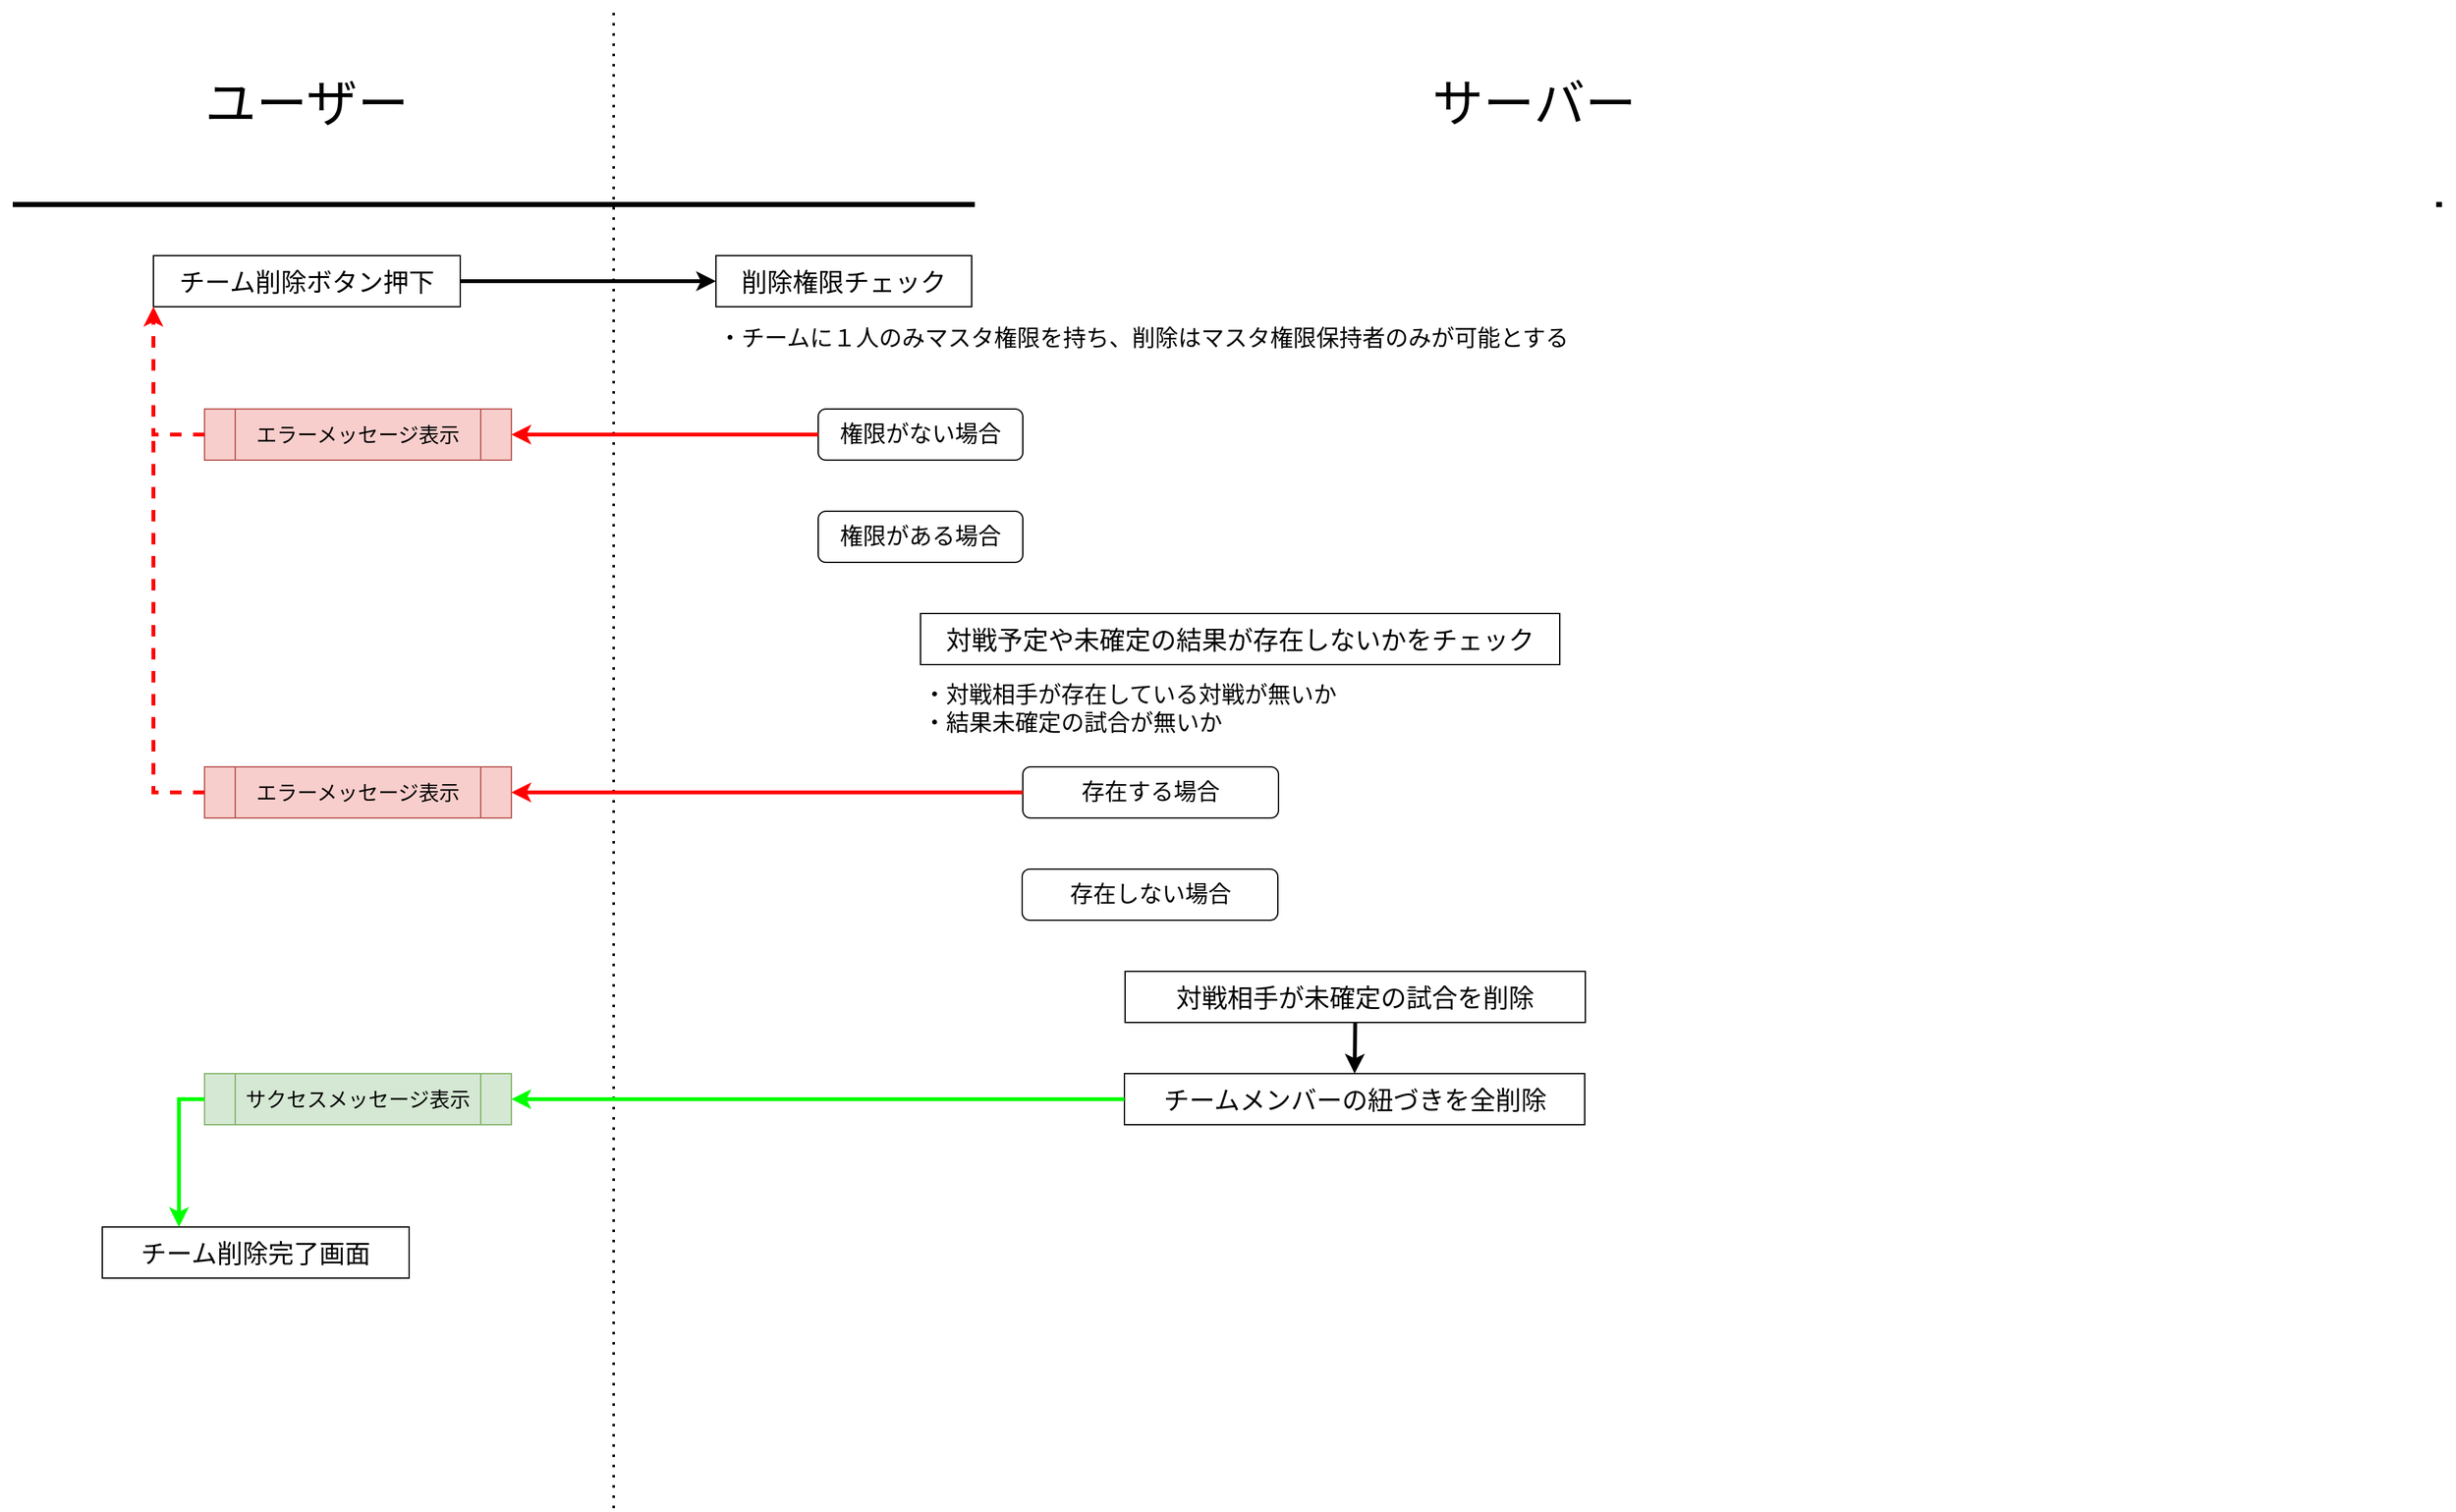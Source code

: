 <mxfile version="20.2.3" type="device"><diagram name="チーム削除" id="1UEimCJ06rVjTFFncBrc"><mxGraphModel dx="1502" dy="977" grid="1" gridSize="10" guides="1" tooltips="1" connect="1" arrows="1" fold="1" page="1" pageScale="1" pageWidth="1920" pageHeight="1200" background="none" math="0" shadow="0"><root><mxCell id="irrqL4z2XPsDJClaLvtr-0"/><mxCell id="irrqL4z2XPsDJClaLvtr-1" parent="irrqL4z2XPsDJClaLvtr-0"/><mxCell id="irrqL4z2XPsDJClaLvtr-2" value="" style="endArrow=none;html=1;rounded=0;strokeWidth=4;" parent="irrqL4z2XPsDJClaLvtr-1" edge="1"><mxGeometry width="50" height="50" relative="1" as="geometry"><mxPoint x="10" y="160" as="sourcePoint"/><mxPoint x="1910" y="160" as="targetPoint"/></mxGeometry></mxCell><mxCell id="irrqL4z2XPsDJClaLvtr-3" value="" style="endArrow=none;dashed=1;html=1;dashPattern=1 3;strokeWidth=2;rounded=0;" parent="irrqL4z2XPsDJClaLvtr-1" edge="1"><mxGeometry width="50" height="50" relative="1" as="geometry"><mxPoint x="480" y="1180" as="sourcePoint"/><mxPoint x="480" y="10" as="targetPoint"/></mxGeometry></mxCell><mxCell id="irrqL4z2XPsDJClaLvtr-4" value="ユーザー" style="text;html=1;strokeColor=none;fillColor=none;align=center;verticalAlign=middle;whiteSpace=wrap;rounded=0;fontSize=40;" parent="irrqL4z2XPsDJClaLvtr-1" vertex="1"><mxGeometry width="480" height="160" as="geometry"/></mxCell><mxCell id="irrqL4z2XPsDJClaLvtr-5" value="サーバー" style="text;html=1;strokeColor=none;fillColor=none;align=center;verticalAlign=middle;whiteSpace=wrap;rounded=0;fontSize=40;" parent="irrqL4z2XPsDJClaLvtr-1" vertex="1"><mxGeometry x="480" width="1440" height="160" as="geometry"/></mxCell><mxCell id="WpoGti4DuatmvXiHSziq-0" value="チーム削除ボタン押下" style="rounded=0;whiteSpace=wrap;html=1;fontSize=20;" vertex="1" parent="irrqL4z2XPsDJClaLvtr-1"><mxGeometry x="120" y="200" width="240" height="40" as="geometry"/></mxCell><mxCell id="WpoGti4DuatmvXiHSziq-1" value="削除権限チェック" style="rounded=0;whiteSpace=wrap;html=1;fontSize=20;" vertex="1" parent="irrqL4z2XPsDJClaLvtr-1"><mxGeometry x="560" y="200" width="200" height="40" as="geometry"/></mxCell><mxCell id="WpoGti4DuatmvXiHSziq-2" value="・チームに１人のみマスタ権限を持ち、削除はマスタ権限保持者のみが可能とする" style="text;html=1;strokeColor=none;fillColor=none;align=left;verticalAlign=middle;whiteSpace=wrap;rounded=0;fontSize=18;" vertex="1" parent="irrqL4z2XPsDJClaLvtr-1"><mxGeometry x="560" y="250" width="679" height="30" as="geometry"/></mxCell><mxCell id="WpoGti4DuatmvXiHSziq-3" value="権限がない場合" style="rounded=1;whiteSpace=wrap;html=1;fontSize=18;" vertex="1" parent="irrqL4z2XPsDJClaLvtr-1"><mxGeometry x="640" y="320" width="160" height="40" as="geometry"/></mxCell><mxCell id="WpoGti4DuatmvXiHSziq-4" value="権限がある場合" style="rounded=1;whiteSpace=wrap;html=1;fontSize=18;" vertex="1" parent="irrqL4z2XPsDJClaLvtr-1"><mxGeometry x="640" y="400" width="160" height="40" as="geometry"/></mxCell><mxCell id="WpoGti4DuatmvXiHSziq-5" value="対戦予定や未確定の結果が存在しないかをチェック" style="rounded=0;whiteSpace=wrap;html=1;fontSize=20;" vertex="1" parent="irrqL4z2XPsDJClaLvtr-1"><mxGeometry x="720" y="480" width="500" height="40" as="geometry"/></mxCell><mxCell id="WpoGti4DuatmvXiHSziq-6" value="・対戦相手が存在している対戦が無いか&lt;br&gt;・結果未確定の試合が無いか" style="text;html=1;strokeColor=none;fillColor=none;align=left;verticalAlign=middle;whiteSpace=wrap;rounded=0;fontSize=18;" vertex="1" parent="irrqL4z2XPsDJClaLvtr-1"><mxGeometry x="720" y="540" width="679" height="30" as="geometry"/></mxCell><mxCell id="WpoGti4DuatmvXiHSziq-7" value="存在する場合" style="rounded=1;whiteSpace=wrap;html=1;fontSize=18;" vertex="1" parent="irrqL4z2XPsDJClaLvtr-1"><mxGeometry x="800" y="600" width="200" height="40" as="geometry"/></mxCell><mxCell id="WpoGti4DuatmvXiHSziq-8" value="存在しない場合" style="rounded=1;whiteSpace=wrap;html=1;fontSize=18;" vertex="1" parent="irrqL4z2XPsDJClaLvtr-1"><mxGeometry x="799.5" y="680" width="200" height="40" as="geometry"/></mxCell><mxCell id="WpoGti4DuatmvXiHSziq-9" value="対戦相手が未確定の試合を削除" style="rounded=0;whiteSpace=wrap;html=1;fontSize=20;" vertex="1" parent="irrqL4z2XPsDJClaLvtr-1"><mxGeometry x="880" y="760" width="360" height="40" as="geometry"/></mxCell><mxCell id="WpoGti4DuatmvXiHSziq-10" value="チームメンバーの紐づきを全削除" style="rounded=0;whiteSpace=wrap;html=1;fontSize=20;" vertex="1" parent="irrqL4z2XPsDJClaLvtr-1"><mxGeometry x="879.5" y="840" width="360" height="40" as="geometry"/></mxCell><mxCell id="WpoGti4DuatmvXiHSziq-11" value="チーム削除完了画面" style="rounded=0;whiteSpace=wrap;html=1;fontSize=20;" vertex="1" parent="irrqL4z2XPsDJClaLvtr-1"><mxGeometry x="80" y="960" width="240" height="40" as="geometry"/></mxCell><mxCell id="WpoGti4DuatmvXiHSziq-12" value="エラーメッセージ表示" style="shape=process;whiteSpace=wrap;html=1;backgroundOutline=1;fontSize=16;fillColor=#f8cecc;strokeColor=#b85450;" vertex="1" parent="irrqL4z2XPsDJClaLvtr-1"><mxGeometry x="160" y="320" width="240" height="40" as="geometry"/></mxCell><mxCell id="WpoGti4DuatmvXiHSziq-13" value="サクセスメッセージ表示" style="shape=process;whiteSpace=wrap;html=1;backgroundOutline=1;fontSize=16;fillColor=#d5e8d4;strokeColor=#82b366;" vertex="1" parent="irrqL4z2XPsDJClaLvtr-1"><mxGeometry x="160" y="840" width="240" height="40" as="geometry"/></mxCell><mxCell id="WpoGti4DuatmvXiHSziq-14" value="エラーメッセージ表示" style="shape=process;whiteSpace=wrap;html=1;backgroundOutline=1;fontSize=16;fillColor=#f8cecc;strokeColor=#b85450;" vertex="1" parent="irrqL4z2XPsDJClaLvtr-1"><mxGeometry x="160" y="600" width="240" height="40" as="geometry"/></mxCell><mxCell id="WpoGti4DuatmvXiHSziq-15" value="" style="endArrow=classic;html=1;rounded=0;fontSize=16;strokeWidth=3;exitX=1;exitY=0.5;exitDx=0;exitDy=0;entryX=0;entryY=0.5;entryDx=0;entryDy=0;" edge="1" parent="irrqL4z2XPsDJClaLvtr-1" source="WpoGti4DuatmvXiHSziq-0" target="WpoGti4DuatmvXiHSziq-1"><mxGeometry width="50" height="50" relative="1" as="geometry"><mxPoint x="830" y="700" as="sourcePoint"/><mxPoint x="880" y="650" as="targetPoint"/></mxGeometry></mxCell><mxCell id="WpoGti4DuatmvXiHSziq-16" value="" style="endArrow=classic;html=1;rounded=0;fontSize=16;strokeWidth=3;entryX=0.5;entryY=0;entryDx=0;entryDy=0;exitX=0.5;exitY=1;exitDx=0;exitDy=0;" edge="1" parent="irrqL4z2XPsDJClaLvtr-1" source="WpoGti4DuatmvXiHSziq-9" target="WpoGti4DuatmvXiHSziq-10"><mxGeometry width="50" height="50" relative="1" as="geometry"><mxPoint x="740" y="540" as="sourcePoint"/><mxPoint x="790" y="490" as="targetPoint"/></mxGeometry></mxCell><mxCell id="WpoGti4DuatmvXiHSziq-17" value="" style="endArrow=classic;html=1;rounded=0;fontSize=16;strokeWidth=3;entryX=1;entryY=0.5;entryDx=0;entryDy=0;exitX=0;exitY=0.5;exitDx=0;exitDy=0;strokeColor=#FF0000;" edge="1" parent="irrqL4z2XPsDJClaLvtr-1" source="WpoGti4DuatmvXiHSziq-3" target="WpoGti4DuatmvXiHSziq-12"><mxGeometry width="50" height="50" relative="1" as="geometry"><mxPoint x="740" y="560" as="sourcePoint"/><mxPoint x="790" y="510" as="targetPoint"/></mxGeometry></mxCell><mxCell id="WpoGti4DuatmvXiHSziq-18" value="" style="endArrow=classic;html=1;rounded=0;fontSize=16;strokeWidth=3;entryX=1;entryY=0.5;entryDx=0;entryDy=0;exitX=0;exitY=0.5;exitDx=0;exitDy=0;strokeColor=#FF0000;" edge="1" parent="irrqL4z2XPsDJClaLvtr-1" source="WpoGti4DuatmvXiHSziq-7" target="WpoGti4DuatmvXiHSziq-14"><mxGeometry width="50" height="50" relative="1" as="geometry"><mxPoint x="740" y="560" as="sourcePoint"/><mxPoint x="790" y="510" as="targetPoint"/></mxGeometry></mxCell><mxCell id="WpoGti4DuatmvXiHSziq-19" value="" style="endArrow=classic;html=1;rounded=0;fontSize=16;strokeWidth=3;entryX=1;entryY=0.5;entryDx=0;entryDy=0;exitX=0;exitY=0.5;exitDx=0;exitDy=0;strokeColor=#00FF00;" edge="1" parent="irrqL4z2XPsDJClaLvtr-1" source="WpoGti4DuatmvXiHSziq-10" target="WpoGti4DuatmvXiHSziq-13"><mxGeometry width="50" height="50" relative="1" as="geometry"><mxPoint x="700" y="810" as="sourcePoint"/><mxPoint x="750" y="760" as="targetPoint"/></mxGeometry></mxCell><mxCell id="WpoGti4DuatmvXiHSziq-20" value="" style="endArrow=classic;html=1;rounded=0;fontSize=16;strokeWidth=3;exitX=0;exitY=0.5;exitDx=0;exitDy=0;entryX=0.25;entryY=0;entryDx=0;entryDy=0;strokeColor=#00FF00;" edge="1" parent="irrqL4z2XPsDJClaLvtr-1" source="WpoGti4DuatmvXiHSziq-13" target="WpoGti4DuatmvXiHSziq-11"><mxGeometry width="50" height="50" relative="1" as="geometry"><mxPoint x="700" y="810" as="sourcePoint"/><mxPoint x="750" y="760" as="targetPoint"/><Array as="points"><mxPoint x="140" y="860"/></Array></mxGeometry></mxCell><mxCell id="WpoGti4DuatmvXiHSziq-21" value="" style="endArrow=classic;html=1;rounded=0;fontSize=16;strokeWidth=3;exitX=0;exitY=0.5;exitDx=0;exitDy=0;entryX=0;entryY=1;entryDx=0;entryDy=0;strokeColor=#FF0000;dashed=1;" edge="1" parent="irrqL4z2XPsDJClaLvtr-1" source="WpoGti4DuatmvXiHSziq-12" target="WpoGti4DuatmvXiHSziq-0"><mxGeometry width="50" height="50" relative="1" as="geometry"><mxPoint x="700" y="560" as="sourcePoint"/><mxPoint x="750" y="510" as="targetPoint"/><Array as="points"><mxPoint x="120" y="340"/></Array></mxGeometry></mxCell><mxCell id="WpoGti4DuatmvXiHSziq-22" value="" style="endArrow=none;html=1;rounded=0;fontSize=16;strokeWidth=3;exitX=0;exitY=0.5;exitDx=0;exitDy=0;dashed=1;strokeColor=#FF0000;" edge="1" parent="irrqL4z2XPsDJClaLvtr-1" source="WpoGti4DuatmvXiHSziq-14"><mxGeometry width="50" height="50" relative="1" as="geometry"><mxPoint x="700" y="560" as="sourcePoint"/><mxPoint x="120" y="340" as="targetPoint"/><Array as="points"><mxPoint x="120" y="620"/></Array></mxGeometry></mxCell></root></mxGraphModel></diagram></mxfile>